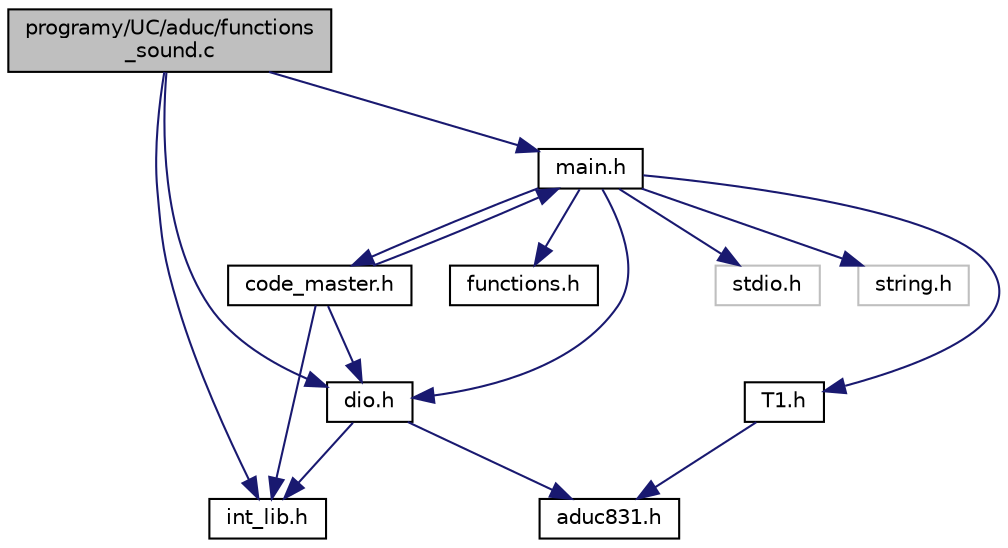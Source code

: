 digraph "programy/UC/aduc/functions_sound.c"
{
  edge [fontname="Helvetica",fontsize="10",labelfontname="Helvetica",labelfontsize="10"];
  node [fontname="Helvetica",fontsize="10",shape=record];
  Node0 [label="programy/UC/aduc/functions\l_sound.c",height=0.2,width=0.4,color="black", fillcolor="grey75", style="filled", fontcolor="black"];
  Node0 -> Node1 [color="midnightblue",fontsize="10",style="solid",fontname="Helvetica"];
  Node1 [label="int_lib.h",height=0.2,width=0.4,color="black", fillcolor="white", style="filled",URL="$int__lib_8h.html",tooltip="Biblioteka do zdefiniowania pomocniczych typow integer. "];
  Node0 -> Node2 [color="midnightblue",fontsize="10",style="solid",fontname="Helvetica"];
  Node2 [label="dio.h",height=0.2,width=0.4,color="black", fillcolor="white", style="filled",URL="$dio_8h.html",tooltip="input/output macros "];
  Node2 -> Node3 [color="midnightblue",fontsize="10",style="solid",fontname="Helvetica"];
  Node3 [label="aduc831.h",height=0.2,width=0.4,color="black", fillcolor="white", style="filled",URL="$aduc831_8h.html"];
  Node2 -> Node1 [color="midnightblue",fontsize="10",style="solid",fontname="Helvetica"];
  Node0 -> Node4 [color="midnightblue",fontsize="10",style="solid",fontname="Helvetica"];
  Node4 [label="main.h",height=0.2,width=0.4,color="black", fillcolor="white", style="filled",URL="$main_8h.html",tooltip="deklaracje zmiennych i bibliotek "];
  Node4 -> Node5 [color="midnightblue",fontsize="10",style="solid",fontname="Helvetica"];
  Node5 [label="stdio.h",height=0.2,width=0.4,color="grey75", fillcolor="white", style="filled"];
  Node4 -> Node6 [color="midnightblue",fontsize="10",style="solid",fontname="Helvetica"];
  Node6 [label="string.h",height=0.2,width=0.4,color="grey75", fillcolor="white", style="filled"];
  Node4 -> Node2 [color="midnightblue",fontsize="10",style="solid",fontname="Helvetica"];
  Node4 -> Node7 [color="midnightblue",fontsize="10",style="solid",fontname="Helvetica"];
  Node7 [label="functions.h",height=0.2,width=0.4,color="black", fillcolor="white", style="filled",URL="$functions_8h.html",tooltip="DEKLARACJE funckji. "];
  Node4 -> Node8 [color="midnightblue",fontsize="10",style="solid",fontname="Helvetica"];
  Node8 [label="code_master.h",height=0.2,width=0.4,color="black", fillcolor="white", style="filled",URL="$code__master_8h.html",tooltip="ustawienie co ma sie kompilowac "];
  Node8 -> Node1 [color="midnightblue",fontsize="10",style="solid",fontname="Helvetica"];
  Node8 -> Node2 [color="midnightblue",fontsize="10",style="solid",fontname="Helvetica"];
  Node8 -> Node4 [color="midnightblue",fontsize="10",style="solid",fontname="Helvetica"];
  Node4 -> Node9 [color="midnightblue",fontsize="10",style="solid",fontname="Helvetica"];
  Node9 [label="T1.h",height=0.2,width=0.4,color="black", fillcolor="white", style="filled",URL="$_t1_8h.html",tooltip="macra pomocnicze do timer&#39;ow "];
  Node9 -> Node3 [color="midnightblue",fontsize="10",style="solid",fontname="Helvetica"];
}
